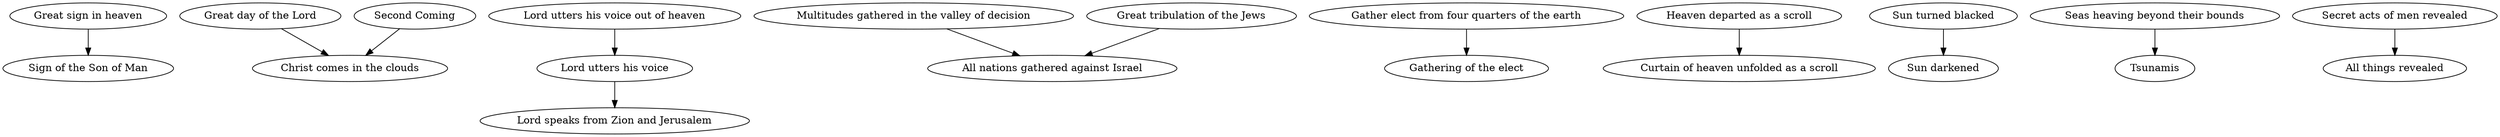 # List of signs that I believe are synonyms.
#
# My reasoning for considering two signs as synonyms
# is documented elsewhere. This list is used to 
# programatically simplify the full graph by 
# collapsing synonyms.
#
# In each (a -> b) pair, the sign on the left will
# be replaced in the graph by the sign on the right.

digraph {
  "Great sign in heaven" -> "Sign of the Son of Man"

  # D&C 34:7-8
  "Great day of the Lord" -> "Christ comes in the clouds"

  "Second Coming" -> "Christ comes in the clouds"

  "Lord utters his voice out of heaven" -> "Lord utters his voice"
  "Lord utters his voice" -> "Lord speaks from Zion and Jerusalem"

  "Multitudes gathered in the valley of decision" -> "All nations gathered against Israel"

  # D&C 84:2
  # "Christ visits New Jerusalem" doesn't exist in the graph so the script blows up.
  # I just want to rename it, because "Christ visits New Jerusalem" is easier to
  # understand than "Christ stands on Mount Zion". Not everyone knows what
  # Mount Zion is, and they may confuse it with the prophecy about Christ standing
  # on the Mount of Olives.
  # "Christ stands on Mount Zion" -> "Christ visits New Jerusalem"

  "Great tribulation of the Jews" -> "All nations gathered against Israel"

  "Gather elect from four quarters of the earth" -> "Gathering of the elect"

  "Heaven departed as a scroll" -> "Curtain of heaven unfolded as a scroll"

  "Sun turned blacked" -> "Sun darkened"

  "Seas heaving beyond their bounds" -> "Tsunamis"

  "Secret acts of men revealed" -> "All things revealed"
}